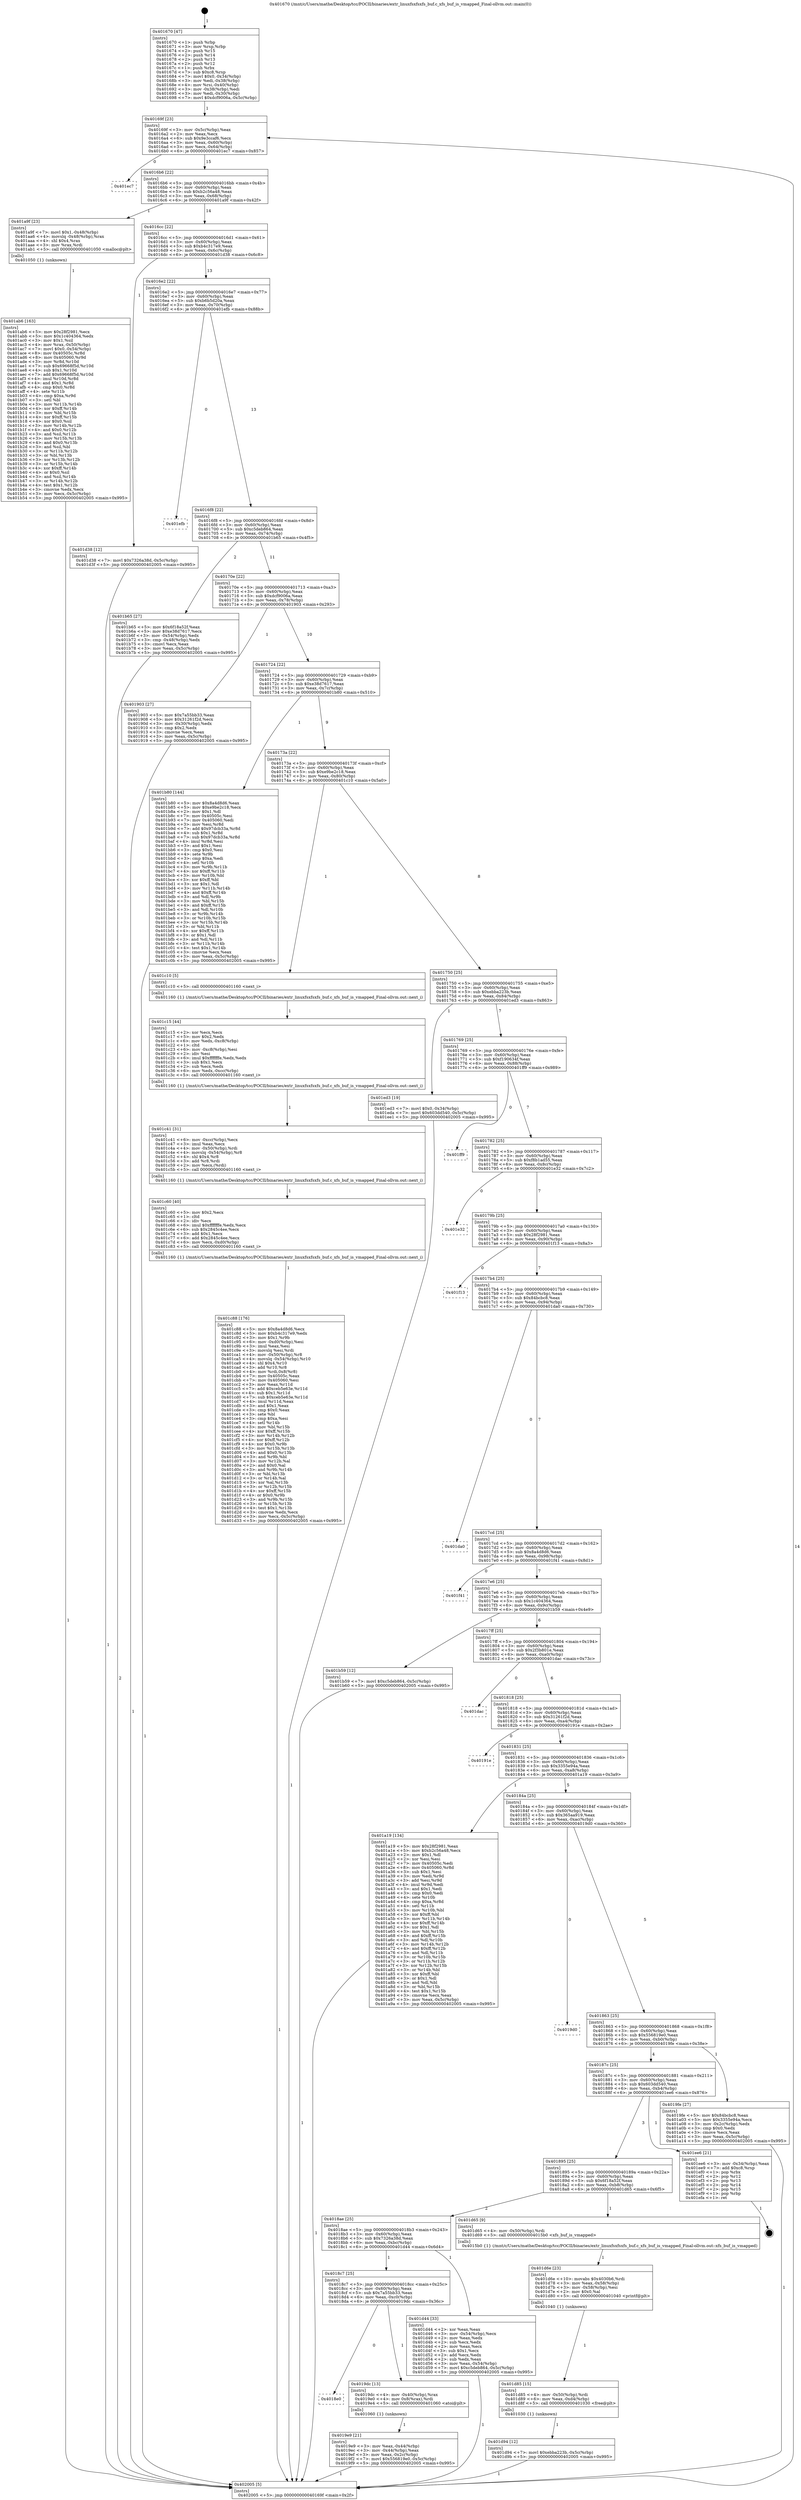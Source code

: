digraph "0x401670" {
  label = "0x401670 (/mnt/c/Users/mathe/Desktop/tcc/POCII/binaries/extr_linuxfsxfsxfs_buf.c_xfs_buf_is_vmapped_Final-ollvm.out::main(0))"
  labelloc = "t"
  node[shape=record]

  Entry [label="",width=0.3,height=0.3,shape=circle,fillcolor=black,style=filled]
  "0x40169f" [label="{
     0x40169f [23]\l
     | [instrs]\l
     &nbsp;&nbsp;0x40169f \<+3\>: mov -0x5c(%rbp),%eax\l
     &nbsp;&nbsp;0x4016a2 \<+2\>: mov %eax,%ecx\l
     &nbsp;&nbsp;0x4016a4 \<+6\>: sub $0x9e3ccaf6,%ecx\l
     &nbsp;&nbsp;0x4016aa \<+3\>: mov %eax,-0x60(%rbp)\l
     &nbsp;&nbsp;0x4016ad \<+3\>: mov %ecx,-0x64(%rbp)\l
     &nbsp;&nbsp;0x4016b0 \<+6\>: je 0000000000401ec7 \<main+0x857\>\l
  }"]
  "0x401ec7" [label="{
     0x401ec7\l
  }", style=dashed]
  "0x4016b6" [label="{
     0x4016b6 [22]\l
     | [instrs]\l
     &nbsp;&nbsp;0x4016b6 \<+5\>: jmp 00000000004016bb \<main+0x4b\>\l
     &nbsp;&nbsp;0x4016bb \<+3\>: mov -0x60(%rbp),%eax\l
     &nbsp;&nbsp;0x4016be \<+5\>: sub $0xb2c56a48,%eax\l
     &nbsp;&nbsp;0x4016c3 \<+3\>: mov %eax,-0x68(%rbp)\l
     &nbsp;&nbsp;0x4016c6 \<+6\>: je 0000000000401a9f \<main+0x42f\>\l
  }"]
  Exit [label="",width=0.3,height=0.3,shape=circle,fillcolor=black,style=filled,peripheries=2]
  "0x401a9f" [label="{
     0x401a9f [23]\l
     | [instrs]\l
     &nbsp;&nbsp;0x401a9f \<+7\>: movl $0x1,-0x48(%rbp)\l
     &nbsp;&nbsp;0x401aa6 \<+4\>: movslq -0x48(%rbp),%rax\l
     &nbsp;&nbsp;0x401aaa \<+4\>: shl $0x4,%rax\l
     &nbsp;&nbsp;0x401aae \<+3\>: mov %rax,%rdi\l
     &nbsp;&nbsp;0x401ab1 \<+5\>: call 0000000000401050 \<malloc@plt\>\l
     | [calls]\l
     &nbsp;&nbsp;0x401050 \{1\} (unknown)\l
  }"]
  "0x4016cc" [label="{
     0x4016cc [22]\l
     | [instrs]\l
     &nbsp;&nbsp;0x4016cc \<+5\>: jmp 00000000004016d1 \<main+0x61\>\l
     &nbsp;&nbsp;0x4016d1 \<+3\>: mov -0x60(%rbp),%eax\l
     &nbsp;&nbsp;0x4016d4 \<+5\>: sub $0xb4c317e9,%eax\l
     &nbsp;&nbsp;0x4016d9 \<+3\>: mov %eax,-0x6c(%rbp)\l
     &nbsp;&nbsp;0x4016dc \<+6\>: je 0000000000401d38 \<main+0x6c8\>\l
  }"]
  "0x401d94" [label="{
     0x401d94 [12]\l
     | [instrs]\l
     &nbsp;&nbsp;0x401d94 \<+7\>: movl $0xebba223b,-0x5c(%rbp)\l
     &nbsp;&nbsp;0x401d9b \<+5\>: jmp 0000000000402005 \<main+0x995\>\l
  }"]
  "0x401d38" [label="{
     0x401d38 [12]\l
     | [instrs]\l
     &nbsp;&nbsp;0x401d38 \<+7\>: movl $0x7326a38d,-0x5c(%rbp)\l
     &nbsp;&nbsp;0x401d3f \<+5\>: jmp 0000000000402005 \<main+0x995\>\l
  }"]
  "0x4016e2" [label="{
     0x4016e2 [22]\l
     | [instrs]\l
     &nbsp;&nbsp;0x4016e2 \<+5\>: jmp 00000000004016e7 \<main+0x77\>\l
     &nbsp;&nbsp;0x4016e7 \<+3\>: mov -0x60(%rbp),%eax\l
     &nbsp;&nbsp;0x4016ea \<+5\>: sub $0xb6b5d20a,%eax\l
     &nbsp;&nbsp;0x4016ef \<+3\>: mov %eax,-0x70(%rbp)\l
     &nbsp;&nbsp;0x4016f2 \<+6\>: je 0000000000401efb \<main+0x88b\>\l
  }"]
  "0x401d85" [label="{
     0x401d85 [15]\l
     | [instrs]\l
     &nbsp;&nbsp;0x401d85 \<+4\>: mov -0x50(%rbp),%rdi\l
     &nbsp;&nbsp;0x401d89 \<+6\>: mov %eax,-0xd4(%rbp)\l
     &nbsp;&nbsp;0x401d8f \<+5\>: call 0000000000401030 \<free@plt\>\l
     | [calls]\l
     &nbsp;&nbsp;0x401030 \{1\} (unknown)\l
  }"]
  "0x401efb" [label="{
     0x401efb\l
  }", style=dashed]
  "0x4016f8" [label="{
     0x4016f8 [22]\l
     | [instrs]\l
     &nbsp;&nbsp;0x4016f8 \<+5\>: jmp 00000000004016fd \<main+0x8d\>\l
     &nbsp;&nbsp;0x4016fd \<+3\>: mov -0x60(%rbp),%eax\l
     &nbsp;&nbsp;0x401700 \<+5\>: sub $0xc5deb864,%eax\l
     &nbsp;&nbsp;0x401705 \<+3\>: mov %eax,-0x74(%rbp)\l
     &nbsp;&nbsp;0x401708 \<+6\>: je 0000000000401b65 \<main+0x4f5\>\l
  }"]
  "0x401d6e" [label="{
     0x401d6e [23]\l
     | [instrs]\l
     &nbsp;&nbsp;0x401d6e \<+10\>: movabs $0x4030b6,%rdi\l
     &nbsp;&nbsp;0x401d78 \<+3\>: mov %eax,-0x58(%rbp)\l
     &nbsp;&nbsp;0x401d7b \<+3\>: mov -0x58(%rbp),%esi\l
     &nbsp;&nbsp;0x401d7e \<+2\>: mov $0x0,%al\l
     &nbsp;&nbsp;0x401d80 \<+5\>: call 0000000000401040 \<printf@plt\>\l
     | [calls]\l
     &nbsp;&nbsp;0x401040 \{1\} (unknown)\l
  }"]
  "0x401b65" [label="{
     0x401b65 [27]\l
     | [instrs]\l
     &nbsp;&nbsp;0x401b65 \<+5\>: mov $0x6f18a52f,%eax\l
     &nbsp;&nbsp;0x401b6a \<+5\>: mov $0xe38d7617,%ecx\l
     &nbsp;&nbsp;0x401b6f \<+3\>: mov -0x54(%rbp),%edx\l
     &nbsp;&nbsp;0x401b72 \<+3\>: cmp -0x48(%rbp),%edx\l
     &nbsp;&nbsp;0x401b75 \<+3\>: cmovl %ecx,%eax\l
     &nbsp;&nbsp;0x401b78 \<+3\>: mov %eax,-0x5c(%rbp)\l
     &nbsp;&nbsp;0x401b7b \<+5\>: jmp 0000000000402005 \<main+0x995\>\l
  }"]
  "0x40170e" [label="{
     0x40170e [22]\l
     | [instrs]\l
     &nbsp;&nbsp;0x40170e \<+5\>: jmp 0000000000401713 \<main+0xa3\>\l
     &nbsp;&nbsp;0x401713 \<+3\>: mov -0x60(%rbp),%eax\l
     &nbsp;&nbsp;0x401716 \<+5\>: sub $0xdcf9006a,%eax\l
     &nbsp;&nbsp;0x40171b \<+3\>: mov %eax,-0x78(%rbp)\l
     &nbsp;&nbsp;0x40171e \<+6\>: je 0000000000401903 \<main+0x293\>\l
  }"]
  "0x401c88" [label="{
     0x401c88 [176]\l
     | [instrs]\l
     &nbsp;&nbsp;0x401c88 \<+5\>: mov $0x8a4d8d6,%ecx\l
     &nbsp;&nbsp;0x401c8d \<+5\>: mov $0xb4c317e9,%edx\l
     &nbsp;&nbsp;0x401c92 \<+3\>: mov $0x1,%r9b\l
     &nbsp;&nbsp;0x401c95 \<+6\>: mov -0xd0(%rbp),%esi\l
     &nbsp;&nbsp;0x401c9b \<+3\>: imul %eax,%esi\l
     &nbsp;&nbsp;0x401c9e \<+3\>: movslq %esi,%rdi\l
     &nbsp;&nbsp;0x401ca1 \<+4\>: mov -0x50(%rbp),%r8\l
     &nbsp;&nbsp;0x401ca5 \<+4\>: movslq -0x54(%rbp),%r10\l
     &nbsp;&nbsp;0x401ca9 \<+4\>: shl $0x4,%r10\l
     &nbsp;&nbsp;0x401cad \<+3\>: add %r10,%r8\l
     &nbsp;&nbsp;0x401cb0 \<+4\>: mov %rdi,0x8(%r8)\l
     &nbsp;&nbsp;0x401cb4 \<+7\>: mov 0x40505c,%eax\l
     &nbsp;&nbsp;0x401cbb \<+7\>: mov 0x405060,%esi\l
     &nbsp;&nbsp;0x401cc2 \<+3\>: mov %eax,%r11d\l
     &nbsp;&nbsp;0x401cc5 \<+7\>: add $0xceb5e63e,%r11d\l
     &nbsp;&nbsp;0x401ccc \<+4\>: sub $0x1,%r11d\l
     &nbsp;&nbsp;0x401cd0 \<+7\>: sub $0xceb5e63e,%r11d\l
     &nbsp;&nbsp;0x401cd7 \<+4\>: imul %r11d,%eax\l
     &nbsp;&nbsp;0x401cdb \<+3\>: and $0x1,%eax\l
     &nbsp;&nbsp;0x401cde \<+3\>: cmp $0x0,%eax\l
     &nbsp;&nbsp;0x401ce1 \<+3\>: sete %bl\l
     &nbsp;&nbsp;0x401ce4 \<+3\>: cmp $0xa,%esi\l
     &nbsp;&nbsp;0x401ce7 \<+4\>: setl %r14b\l
     &nbsp;&nbsp;0x401ceb \<+3\>: mov %bl,%r15b\l
     &nbsp;&nbsp;0x401cee \<+4\>: xor $0xff,%r15b\l
     &nbsp;&nbsp;0x401cf2 \<+3\>: mov %r14b,%r12b\l
     &nbsp;&nbsp;0x401cf5 \<+4\>: xor $0xff,%r12b\l
     &nbsp;&nbsp;0x401cf9 \<+4\>: xor $0x0,%r9b\l
     &nbsp;&nbsp;0x401cfd \<+3\>: mov %r15b,%r13b\l
     &nbsp;&nbsp;0x401d00 \<+4\>: and $0x0,%r13b\l
     &nbsp;&nbsp;0x401d04 \<+3\>: and %r9b,%bl\l
     &nbsp;&nbsp;0x401d07 \<+3\>: mov %r12b,%al\l
     &nbsp;&nbsp;0x401d0a \<+2\>: and $0x0,%al\l
     &nbsp;&nbsp;0x401d0c \<+3\>: and %r9b,%r14b\l
     &nbsp;&nbsp;0x401d0f \<+3\>: or %bl,%r13b\l
     &nbsp;&nbsp;0x401d12 \<+3\>: or %r14b,%al\l
     &nbsp;&nbsp;0x401d15 \<+3\>: xor %al,%r13b\l
     &nbsp;&nbsp;0x401d18 \<+3\>: or %r12b,%r15b\l
     &nbsp;&nbsp;0x401d1b \<+4\>: xor $0xff,%r15b\l
     &nbsp;&nbsp;0x401d1f \<+4\>: or $0x0,%r9b\l
     &nbsp;&nbsp;0x401d23 \<+3\>: and %r9b,%r15b\l
     &nbsp;&nbsp;0x401d26 \<+3\>: or %r15b,%r13b\l
     &nbsp;&nbsp;0x401d29 \<+4\>: test $0x1,%r13b\l
     &nbsp;&nbsp;0x401d2d \<+3\>: cmovne %edx,%ecx\l
     &nbsp;&nbsp;0x401d30 \<+3\>: mov %ecx,-0x5c(%rbp)\l
     &nbsp;&nbsp;0x401d33 \<+5\>: jmp 0000000000402005 \<main+0x995\>\l
  }"]
  "0x401903" [label="{
     0x401903 [27]\l
     | [instrs]\l
     &nbsp;&nbsp;0x401903 \<+5\>: mov $0x7a55bb33,%eax\l
     &nbsp;&nbsp;0x401908 \<+5\>: mov $0x31261f2d,%ecx\l
     &nbsp;&nbsp;0x40190d \<+3\>: mov -0x30(%rbp),%edx\l
     &nbsp;&nbsp;0x401910 \<+3\>: cmp $0x2,%edx\l
     &nbsp;&nbsp;0x401913 \<+3\>: cmovne %ecx,%eax\l
     &nbsp;&nbsp;0x401916 \<+3\>: mov %eax,-0x5c(%rbp)\l
     &nbsp;&nbsp;0x401919 \<+5\>: jmp 0000000000402005 \<main+0x995\>\l
  }"]
  "0x401724" [label="{
     0x401724 [22]\l
     | [instrs]\l
     &nbsp;&nbsp;0x401724 \<+5\>: jmp 0000000000401729 \<main+0xb9\>\l
     &nbsp;&nbsp;0x401729 \<+3\>: mov -0x60(%rbp),%eax\l
     &nbsp;&nbsp;0x40172c \<+5\>: sub $0xe38d7617,%eax\l
     &nbsp;&nbsp;0x401731 \<+3\>: mov %eax,-0x7c(%rbp)\l
     &nbsp;&nbsp;0x401734 \<+6\>: je 0000000000401b80 \<main+0x510\>\l
  }"]
  "0x402005" [label="{
     0x402005 [5]\l
     | [instrs]\l
     &nbsp;&nbsp;0x402005 \<+5\>: jmp 000000000040169f \<main+0x2f\>\l
  }"]
  "0x401670" [label="{
     0x401670 [47]\l
     | [instrs]\l
     &nbsp;&nbsp;0x401670 \<+1\>: push %rbp\l
     &nbsp;&nbsp;0x401671 \<+3\>: mov %rsp,%rbp\l
     &nbsp;&nbsp;0x401674 \<+2\>: push %r15\l
     &nbsp;&nbsp;0x401676 \<+2\>: push %r14\l
     &nbsp;&nbsp;0x401678 \<+2\>: push %r13\l
     &nbsp;&nbsp;0x40167a \<+2\>: push %r12\l
     &nbsp;&nbsp;0x40167c \<+1\>: push %rbx\l
     &nbsp;&nbsp;0x40167d \<+7\>: sub $0xc8,%rsp\l
     &nbsp;&nbsp;0x401684 \<+7\>: movl $0x0,-0x34(%rbp)\l
     &nbsp;&nbsp;0x40168b \<+3\>: mov %edi,-0x38(%rbp)\l
     &nbsp;&nbsp;0x40168e \<+4\>: mov %rsi,-0x40(%rbp)\l
     &nbsp;&nbsp;0x401692 \<+3\>: mov -0x38(%rbp),%edi\l
     &nbsp;&nbsp;0x401695 \<+3\>: mov %edi,-0x30(%rbp)\l
     &nbsp;&nbsp;0x401698 \<+7\>: movl $0xdcf9006a,-0x5c(%rbp)\l
  }"]
  "0x401c60" [label="{
     0x401c60 [40]\l
     | [instrs]\l
     &nbsp;&nbsp;0x401c60 \<+5\>: mov $0x2,%ecx\l
     &nbsp;&nbsp;0x401c65 \<+1\>: cltd\l
     &nbsp;&nbsp;0x401c66 \<+2\>: idiv %ecx\l
     &nbsp;&nbsp;0x401c68 \<+6\>: imul $0xfffffffe,%edx,%ecx\l
     &nbsp;&nbsp;0x401c6e \<+6\>: sub $0x2845c4ee,%ecx\l
     &nbsp;&nbsp;0x401c74 \<+3\>: add $0x1,%ecx\l
     &nbsp;&nbsp;0x401c77 \<+6\>: add $0x2845c4ee,%ecx\l
     &nbsp;&nbsp;0x401c7d \<+6\>: mov %ecx,-0xd0(%rbp)\l
     &nbsp;&nbsp;0x401c83 \<+5\>: call 0000000000401160 \<next_i\>\l
     | [calls]\l
     &nbsp;&nbsp;0x401160 \{1\} (/mnt/c/Users/mathe/Desktop/tcc/POCII/binaries/extr_linuxfsxfsxfs_buf.c_xfs_buf_is_vmapped_Final-ollvm.out::next_i)\l
  }"]
  "0x401b80" [label="{
     0x401b80 [144]\l
     | [instrs]\l
     &nbsp;&nbsp;0x401b80 \<+5\>: mov $0x8a4d8d6,%eax\l
     &nbsp;&nbsp;0x401b85 \<+5\>: mov $0xe9be2c18,%ecx\l
     &nbsp;&nbsp;0x401b8a \<+2\>: mov $0x1,%dl\l
     &nbsp;&nbsp;0x401b8c \<+7\>: mov 0x40505c,%esi\l
     &nbsp;&nbsp;0x401b93 \<+7\>: mov 0x405060,%edi\l
     &nbsp;&nbsp;0x401b9a \<+3\>: mov %esi,%r8d\l
     &nbsp;&nbsp;0x401b9d \<+7\>: add $0x97dcb33a,%r8d\l
     &nbsp;&nbsp;0x401ba4 \<+4\>: sub $0x1,%r8d\l
     &nbsp;&nbsp;0x401ba8 \<+7\>: sub $0x97dcb33a,%r8d\l
     &nbsp;&nbsp;0x401baf \<+4\>: imul %r8d,%esi\l
     &nbsp;&nbsp;0x401bb3 \<+3\>: and $0x1,%esi\l
     &nbsp;&nbsp;0x401bb6 \<+3\>: cmp $0x0,%esi\l
     &nbsp;&nbsp;0x401bb9 \<+4\>: sete %r9b\l
     &nbsp;&nbsp;0x401bbd \<+3\>: cmp $0xa,%edi\l
     &nbsp;&nbsp;0x401bc0 \<+4\>: setl %r10b\l
     &nbsp;&nbsp;0x401bc4 \<+3\>: mov %r9b,%r11b\l
     &nbsp;&nbsp;0x401bc7 \<+4\>: xor $0xff,%r11b\l
     &nbsp;&nbsp;0x401bcb \<+3\>: mov %r10b,%bl\l
     &nbsp;&nbsp;0x401bce \<+3\>: xor $0xff,%bl\l
     &nbsp;&nbsp;0x401bd1 \<+3\>: xor $0x1,%dl\l
     &nbsp;&nbsp;0x401bd4 \<+3\>: mov %r11b,%r14b\l
     &nbsp;&nbsp;0x401bd7 \<+4\>: and $0xff,%r14b\l
     &nbsp;&nbsp;0x401bdb \<+3\>: and %dl,%r9b\l
     &nbsp;&nbsp;0x401bde \<+3\>: mov %bl,%r15b\l
     &nbsp;&nbsp;0x401be1 \<+4\>: and $0xff,%r15b\l
     &nbsp;&nbsp;0x401be5 \<+3\>: and %dl,%r10b\l
     &nbsp;&nbsp;0x401be8 \<+3\>: or %r9b,%r14b\l
     &nbsp;&nbsp;0x401beb \<+3\>: or %r10b,%r15b\l
     &nbsp;&nbsp;0x401bee \<+3\>: xor %r15b,%r14b\l
     &nbsp;&nbsp;0x401bf1 \<+3\>: or %bl,%r11b\l
     &nbsp;&nbsp;0x401bf4 \<+4\>: xor $0xff,%r11b\l
     &nbsp;&nbsp;0x401bf8 \<+3\>: or $0x1,%dl\l
     &nbsp;&nbsp;0x401bfb \<+3\>: and %dl,%r11b\l
     &nbsp;&nbsp;0x401bfe \<+3\>: or %r11b,%r14b\l
     &nbsp;&nbsp;0x401c01 \<+4\>: test $0x1,%r14b\l
     &nbsp;&nbsp;0x401c05 \<+3\>: cmovne %ecx,%eax\l
     &nbsp;&nbsp;0x401c08 \<+3\>: mov %eax,-0x5c(%rbp)\l
     &nbsp;&nbsp;0x401c0b \<+5\>: jmp 0000000000402005 \<main+0x995\>\l
  }"]
  "0x40173a" [label="{
     0x40173a [22]\l
     | [instrs]\l
     &nbsp;&nbsp;0x40173a \<+5\>: jmp 000000000040173f \<main+0xcf\>\l
     &nbsp;&nbsp;0x40173f \<+3\>: mov -0x60(%rbp),%eax\l
     &nbsp;&nbsp;0x401742 \<+5\>: sub $0xe9be2c18,%eax\l
     &nbsp;&nbsp;0x401747 \<+3\>: mov %eax,-0x80(%rbp)\l
     &nbsp;&nbsp;0x40174a \<+6\>: je 0000000000401c10 \<main+0x5a0\>\l
  }"]
  "0x401c41" [label="{
     0x401c41 [31]\l
     | [instrs]\l
     &nbsp;&nbsp;0x401c41 \<+6\>: mov -0xcc(%rbp),%ecx\l
     &nbsp;&nbsp;0x401c47 \<+3\>: imul %eax,%ecx\l
     &nbsp;&nbsp;0x401c4a \<+4\>: mov -0x50(%rbp),%rdi\l
     &nbsp;&nbsp;0x401c4e \<+4\>: movslq -0x54(%rbp),%r8\l
     &nbsp;&nbsp;0x401c52 \<+4\>: shl $0x4,%r8\l
     &nbsp;&nbsp;0x401c56 \<+3\>: add %r8,%rdi\l
     &nbsp;&nbsp;0x401c59 \<+2\>: mov %ecx,(%rdi)\l
     &nbsp;&nbsp;0x401c5b \<+5\>: call 0000000000401160 \<next_i\>\l
     | [calls]\l
     &nbsp;&nbsp;0x401160 \{1\} (/mnt/c/Users/mathe/Desktop/tcc/POCII/binaries/extr_linuxfsxfsxfs_buf.c_xfs_buf_is_vmapped_Final-ollvm.out::next_i)\l
  }"]
  "0x401c10" [label="{
     0x401c10 [5]\l
     | [instrs]\l
     &nbsp;&nbsp;0x401c10 \<+5\>: call 0000000000401160 \<next_i\>\l
     | [calls]\l
     &nbsp;&nbsp;0x401160 \{1\} (/mnt/c/Users/mathe/Desktop/tcc/POCII/binaries/extr_linuxfsxfsxfs_buf.c_xfs_buf_is_vmapped_Final-ollvm.out::next_i)\l
  }"]
  "0x401750" [label="{
     0x401750 [25]\l
     | [instrs]\l
     &nbsp;&nbsp;0x401750 \<+5\>: jmp 0000000000401755 \<main+0xe5\>\l
     &nbsp;&nbsp;0x401755 \<+3\>: mov -0x60(%rbp),%eax\l
     &nbsp;&nbsp;0x401758 \<+5\>: sub $0xebba223b,%eax\l
     &nbsp;&nbsp;0x40175d \<+6\>: mov %eax,-0x84(%rbp)\l
     &nbsp;&nbsp;0x401763 \<+6\>: je 0000000000401ed3 \<main+0x863\>\l
  }"]
  "0x401c15" [label="{
     0x401c15 [44]\l
     | [instrs]\l
     &nbsp;&nbsp;0x401c15 \<+2\>: xor %ecx,%ecx\l
     &nbsp;&nbsp;0x401c17 \<+5\>: mov $0x2,%edx\l
     &nbsp;&nbsp;0x401c1c \<+6\>: mov %edx,-0xc8(%rbp)\l
     &nbsp;&nbsp;0x401c22 \<+1\>: cltd\l
     &nbsp;&nbsp;0x401c23 \<+6\>: mov -0xc8(%rbp),%esi\l
     &nbsp;&nbsp;0x401c29 \<+2\>: idiv %esi\l
     &nbsp;&nbsp;0x401c2b \<+6\>: imul $0xfffffffe,%edx,%edx\l
     &nbsp;&nbsp;0x401c31 \<+3\>: sub $0x1,%ecx\l
     &nbsp;&nbsp;0x401c34 \<+2\>: sub %ecx,%edx\l
     &nbsp;&nbsp;0x401c36 \<+6\>: mov %edx,-0xcc(%rbp)\l
     &nbsp;&nbsp;0x401c3c \<+5\>: call 0000000000401160 \<next_i\>\l
     | [calls]\l
     &nbsp;&nbsp;0x401160 \{1\} (/mnt/c/Users/mathe/Desktop/tcc/POCII/binaries/extr_linuxfsxfsxfs_buf.c_xfs_buf_is_vmapped_Final-ollvm.out::next_i)\l
  }"]
  "0x401ed3" [label="{
     0x401ed3 [19]\l
     | [instrs]\l
     &nbsp;&nbsp;0x401ed3 \<+7\>: movl $0x0,-0x34(%rbp)\l
     &nbsp;&nbsp;0x401eda \<+7\>: movl $0x603dd540,-0x5c(%rbp)\l
     &nbsp;&nbsp;0x401ee1 \<+5\>: jmp 0000000000402005 \<main+0x995\>\l
  }"]
  "0x401769" [label="{
     0x401769 [25]\l
     | [instrs]\l
     &nbsp;&nbsp;0x401769 \<+5\>: jmp 000000000040176e \<main+0xfe\>\l
     &nbsp;&nbsp;0x40176e \<+3\>: mov -0x60(%rbp),%eax\l
     &nbsp;&nbsp;0x401771 \<+5\>: sub $0xf190634f,%eax\l
     &nbsp;&nbsp;0x401776 \<+6\>: mov %eax,-0x88(%rbp)\l
     &nbsp;&nbsp;0x40177c \<+6\>: je 0000000000401ff9 \<main+0x989\>\l
  }"]
  "0x401ab6" [label="{
     0x401ab6 [163]\l
     | [instrs]\l
     &nbsp;&nbsp;0x401ab6 \<+5\>: mov $0x28f2981,%ecx\l
     &nbsp;&nbsp;0x401abb \<+5\>: mov $0x1c404364,%edx\l
     &nbsp;&nbsp;0x401ac0 \<+3\>: mov $0x1,%sil\l
     &nbsp;&nbsp;0x401ac3 \<+4\>: mov %rax,-0x50(%rbp)\l
     &nbsp;&nbsp;0x401ac7 \<+7\>: movl $0x0,-0x54(%rbp)\l
     &nbsp;&nbsp;0x401ace \<+8\>: mov 0x40505c,%r8d\l
     &nbsp;&nbsp;0x401ad6 \<+8\>: mov 0x405060,%r9d\l
     &nbsp;&nbsp;0x401ade \<+3\>: mov %r8d,%r10d\l
     &nbsp;&nbsp;0x401ae1 \<+7\>: sub $0x69668f5d,%r10d\l
     &nbsp;&nbsp;0x401ae8 \<+4\>: sub $0x1,%r10d\l
     &nbsp;&nbsp;0x401aec \<+7\>: add $0x69668f5d,%r10d\l
     &nbsp;&nbsp;0x401af3 \<+4\>: imul %r10d,%r8d\l
     &nbsp;&nbsp;0x401af7 \<+4\>: and $0x1,%r8d\l
     &nbsp;&nbsp;0x401afb \<+4\>: cmp $0x0,%r8d\l
     &nbsp;&nbsp;0x401aff \<+4\>: sete %r11b\l
     &nbsp;&nbsp;0x401b03 \<+4\>: cmp $0xa,%r9d\l
     &nbsp;&nbsp;0x401b07 \<+3\>: setl %bl\l
     &nbsp;&nbsp;0x401b0a \<+3\>: mov %r11b,%r14b\l
     &nbsp;&nbsp;0x401b0d \<+4\>: xor $0xff,%r14b\l
     &nbsp;&nbsp;0x401b11 \<+3\>: mov %bl,%r15b\l
     &nbsp;&nbsp;0x401b14 \<+4\>: xor $0xff,%r15b\l
     &nbsp;&nbsp;0x401b18 \<+4\>: xor $0x0,%sil\l
     &nbsp;&nbsp;0x401b1c \<+3\>: mov %r14b,%r12b\l
     &nbsp;&nbsp;0x401b1f \<+4\>: and $0x0,%r12b\l
     &nbsp;&nbsp;0x401b23 \<+3\>: and %sil,%r11b\l
     &nbsp;&nbsp;0x401b26 \<+3\>: mov %r15b,%r13b\l
     &nbsp;&nbsp;0x401b29 \<+4\>: and $0x0,%r13b\l
     &nbsp;&nbsp;0x401b2d \<+3\>: and %sil,%bl\l
     &nbsp;&nbsp;0x401b30 \<+3\>: or %r11b,%r12b\l
     &nbsp;&nbsp;0x401b33 \<+3\>: or %bl,%r13b\l
     &nbsp;&nbsp;0x401b36 \<+3\>: xor %r13b,%r12b\l
     &nbsp;&nbsp;0x401b39 \<+3\>: or %r15b,%r14b\l
     &nbsp;&nbsp;0x401b3c \<+4\>: xor $0xff,%r14b\l
     &nbsp;&nbsp;0x401b40 \<+4\>: or $0x0,%sil\l
     &nbsp;&nbsp;0x401b44 \<+3\>: and %sil,%r14b\l
     &nbsp;&nbsp;0x401b47 \<+3\>: or %r14b,%r12b\l
     &nbsp;&nbsp;0x401b4a \<+4\>: test $0x1,%r12b\l
     &nbsp;&nbsp;0x401b4e \<+3\>: cmovne %edx,%ecx\l
     &nbsp;&nbsp;0x401b51 \<+3\>: mov %ecx,-0x5c(%rbp)\l
     &nbsp;&nbsp;0x401b54 \<+5\>: jmp 0000000000402005 \<main+0x995\>\l
  }"]
  "0x401ff9" [label="{
     0x401ff9\l
  }", style=dashed]
  "0x401782" [label="{
     0x401782 [25]\l
     | [instrs]\l
     &nbsp;&nbsp;0x401782 \<+5\>: jmp 0000000000401787 \<main+0x117\>\l
     &nbsp;&nbsp;0x401787 \<+3\>: mov -0x60(%rbp),%eax\l
     &nbsp;&nbsp;0x40178a \<+5\>: sub $0xf8b1ad55,%eax\l
     &nbsp;&nbsp;0x40178f \<+6\>: mov %eax,-0x8c(%rbp)\l
     &nbsp;&nbsp;0x401795 \<+6\>: je 0000000000401e32 \<main+0x7c2\>\l
  }"]
  "0x4019e9" [label="{
     0x4019e9 [21]\l
     | [instrs]\l
     &nbsp;&nbsp;0x4019e9 \<+3\>: mov %eax,-0x44(%rbp)\l
     &nbsp;&nbsp;0x4019ec \<+3\>: mov -0x44(%rbp),%eax\l
     &nbsp;&nbsp;0x4019ef \<+3\>: mov %eax,-0x2c(%rbp)\l
     &nbsp;&nbsp;0x4019f2 \<+7\>: movl $0x556819e0,-0x5c(%rbp)\l
     &nbsp;&nbsp;0x4019f9 \<+5\>: jmp 0000000000402005 \<main+0x995\>\l
  }"]
  "0x401e32" [label="{
     0x401e32\l
  }", style=dashed]
  "0x40179b" [label="{
     0x40179b [25]\l
     | [instrs]\l
     &nbsp;&nbsp;0x40179b \<+5\>: jmp 00000000004017a0 \<main+0x130\>\l
     &nbsp;&nbsp;0x4017a0 \<+3\>: mov -0x60(%rbp),%eax\l
     &nbsp;&nbsp;0x4017a3 \<+5\>: sub $0x28f2981,%eax\l
     &nbsp;&nbsp;0x4017a8 \<+6\>: mov %eax,-0x90(%rbp)\l
     &nbsp;&nbsp;0x4017ae \<+6\>: je 0000000000401f13 \<main+0x8a3\>\l
  }"]
  "0x4018e0" [label="{
     0x4018e0\l
  }", style=dashed]
  "0x401f13" [label="{
     0x401f13\l
  }", style=dashed]
  "0x4017b4" [label="{
     0x4017b4 [25]\l
     | [instrs]\l
     &nbsp;&nbsp;0x4017b4 \<+5\>: jmp 00000000004017b9 \<main+0x149\>\l
     &nbsp;&nbsp;0x4017b9 \<+3\>: mov -0x60(%rbp),%eax\l
     &nbsp;&nbsp;0x4017bc \<+5\>: sub $0x84bcbc8,%eax\l
     &nbsp;&nbsp;0x4017c1 \<+6\>: mov %eax,-0x94(%rbp)\l
     &nbsp;&nbsp;0x4017c7 \<+6\>: je 0000000000401da0 \<main+0x730\>\l
  }"]
  "0x4019dc" [label="{
     0x4019dc [13]\l
     | [instrs]\l
     &nbsp;&nbsp;0x4019dc \<+4\>: mov -0x40(%rbp),%rax\l
     &nbsp;&nbsp;0x4019e0 \<+4\>: mov 0x8(%rax),%rdi\l
     &nbsp;&nbsp;0x4019e4 \<+5\>: call 0000000000401060 \<atoi@plt\>\l
     | [calls]\l
     &nbsp;&nbsp;0x401060 \{1\} (unknown)\l
  }"]
  "0x401da0" [label="{
     0x401da0\l
  }", style=dashed]
  "0x4017cd" [label="{
     0x4017cd [25]\l
     | [instrs]\l
     &nbsp;&nbsp;0x4017cd \<+5\>: jmp 00000000004017d2 \<main+0x162\>\l
     &nbsp;&nbsp;0x4017d2 \<+3\>: mov -0x60(%rbp),%eax\l
     &nbsp;&nbsp;0x4017d5 \<+5\>: sub $0x8a4d8d6,%eax\l
     &nbsp;&nbsp;0x4017da \<+6\>: mov %eax,-0x98(%rbp)\l
     &nbsp;&nbsp;0x4017e0 \<+6\>: je 0000000000401f41 \<main+0x8d1\>\l
  }"]
  "0x4018c7" [label="{
     0x4018c7 [25]\l
     | [instrs]\l
     &nbsp;&nbsp;0x4018c7 \<+5\>: jmp 00000000004018cc \<main+0x25c\>\l
     &nbsp;&nbsp;0x4018cc \<+3\>: mov -0x60(%rbp),%eax\l
     &nbsp;&nbsp;0x4018cf \<+5\>: sub $0x7a55bb33,%eax\l
     &nbsp;&nbsp;0x4018d4 \<+6\>: mov %eax,-0xc0(%rbp)\l
     &nbsp;&nbsp;0x4018da \<+6\>: je 00000000004019dc \<main+0x36c\>\l
  }"]
  "0x401f41" [label="{
     0x401f41\l
  }", style=dashed]
  "0x4017e6" [label="{
     0x4017e6 [25]\l
     | [instrs]\l
     &nbsp;&nbsp;0x4017e6 \<+5\>: jmp 00000000004017eb \<main+0x17b\>\l
     &nbsp;&nbsp;0x4017eb \<+3\>: mov -0x60(%rbp),%eax\l
     &nbsp;&nbsp;0x4017ee \<+5\>: sub $0x1c404364,%eax\l
     &nbsp;&nbsp;0x4017f3 \<+6\>: mov %eax,-0x9c(%rbp)\l
     &nbsp;&nbsp;0x4017f9 \<+6\>: je 0000000000401b59 \<main+0x4e9\>\l
  }"]
  "0x401d44" [label="{
     0x401d44 [33]\l
     | [instrs]\l
     &nbsp;&nbsp;0x401d44 \<+2\>: xor %eax,%eax\l
     &nbsp;&nbsp;0x401d46 \<+3\>: mov -0x54(%rbp),%ecx\l
     &nbsp;&nbsp;0x401d49 \<+2\>: mov %eax,%edx\l
     &nbsp;&nbsp;0x401d4b \<+2\>: sub %ecx,%edx\l
     &nbsp;&nbsp;0x401d4d \<+2\>: mov %eax,%ecx\l
     &nbsp;&nbsp;0x401d4f \<+3\>: sub $0x1,%ecx\l
     &nbsp;&nbsp;0x401d52 \<+2\>: add %ecx,%edx\l
     &nbsp;&nbsp;0x401d54 \<+2\>: sub %edx,%eax\l
     &nbsp;&nbsp;0x401d56 \<+3\>: mov %eax,-0x54(%rbp)\l
     &nbsp;&nbsp;0x401d59 \<+7\>: movl $0xc5deb864,-0x5c(%rbp)\l
     &nbsp;&nbsp;0x401d60 \<+5\>: jmp 0000000000402005 \<main+0x995\>\l
  }"]
  "0x401b59" [label="{
     0x401b59 [12]\l
     | [instrs]\l
     &nbsp;&nbsp;0x401b59 \<+7\>: movl $0xc5deb864,-0x5c(%rbp)\l
     &nbsp;&nbsp;0x401b60 \<+5\>: jmp 0000000000402005 \<main+0x995\>\l
  }"]
  "0x4017ff" [label="{
     0x4017ff [25]\l
     | [instrs]\l
     &nbsp;&nbsp;0x4017ff \<+5\>: jmp 0000000000401804 \<main+0x194\>\l
     &nbsp;&nbsp;0x401804 \<+3\>: mov -0x60(%rbp),%eax\l
     &nbsp;&nbsp;0x401807 \<+5\>: sub $0x2f3b801e,%eax\l
     &nbsp;&nbsp;0x40180c \<+6\>: mov %eax,-0xa0(%rbp)\l
     &nbsp;&nbsp;0x401812 \<+6\>: je 0000000000401dac \<main+0x73c\>\l
  }"]
  "0x4018ae" [label="{
     0x4018ae [25]\l
     | [instrs]\l
     &nbsp;&nbsp;0x4018ae \<+5\>: jmp 00000000004018b3 \<main+0x243\>\l
     &nbsp;&nbsp;0x4018b3 \<+3\>: mov -0x60(%rbp),%eax\l
     &nbsp;&nbsp;0x4018b6 \<+5\>: sub $0x7326a38d,%eax\l
     &nbsp;&nbsp;0x4018bb \<+6\>: mov %eax,-0xbc(%rbp)\l
     &nbsp;&nbsp;0x4018c1 \<+6\>: je 0000000000401d44 \<main+0x6d4\>\l
  }"]
  "0x401dac" [label="{
     0x401dac\l
  }", style=dashed]
  "0x401818" [label="{
     0x401818 [25]\l
     | [instrs]\l
     &nbsp;&nbsp;0x401818 \<+5\>: jmp 000000000040181d \<main+0x1ad\>\l
     &nbsp;&nbsp;0x40181d \<+3\>: mov -0x60(%rbp),%eax\l
     &nbsp;&nbsp;0x401820 \<+5\>: sub $0x31261f2d,%eax\l
     &nbsp;&nbsp;0x401825 \<+6\>: mov %eax,-0xa4(%rbp)\l
     &nbsp;&nbsp;0x40182b \<+6\>: je 000000000040191e \<main+0x2ae\>\l
  }"]
  "0x401d65" [label="{
     0x401d65 [9]\l
     | [instrs]\l
     &nbsp;&nbsp;0x401d65 \<+4\>: mov -0x50(%rbp),%rdi\l
     &nbsp;&nbsp;0x401d69 \<+5\>: call 00000000004015b0 \<xfs_buf_is_vmapped\>\l
     | [calls]\l
     &nbsp;&nbsp;0x4015b0 \{1\} (/mnt/c/Users/mathe/Desktop/tcc/POCII/binaries/extr_linuxfsxfsxfs_buf.c_xfs_buf_is_vmapped_Final-ollvm.out::xfs_buf_is_vmapped)\l
  }"]
  "0x40191e" [label="{
     0x40191e\l
  }", style=dashed]
  "0x401831" [label="{
     0x401831 [25]\l
     | [instrs]\l
     &nbsp;&nbsp;0x401831 \<+5\>: jmp 0000000000401836 \<main+0x1c6\>\l
     &nbsp;&nbsp;0x401836 \<+3\>: mov -0x60(%rbp),%eax\l
     &nbsp;&nbsp;0x401839 \<+5\>: sub $0x3355e94a,%eax\l
     &nbsp;&nbsp;0x40183e \<+6\>: mov %eax,-0xa8(%rbp)\l
     &nbsp;&nbsp;0x401844 \<+6\>: je 0000000000401a19 \<main+0x3a9\>\l
  }"]
  "0x401895" [label="{
     0x401895 [25]\l
     | [instrs]\l
     &nbsp;&nbsp;0x401895 \<+5\>: jmp 000000000040189a \<main+0x22a\>\l
     &nbsp;&nbsp;0x40189a \<+3\>: mov -0x60(%rbp),%eax\l
     &nbsp;&nbsp;0x40189d \<+5\>: sub $0x6f18a52f,%eax\l
     &nbsp;&nbsp;0x4018a2 \<+6\>: mov %eax,-0xb8(%rbp)\l
     &nbsp;&nbsp;0x4018a8 \<+6\>: je 0000000000401d65 \<main+0x6f5\>\l
  }"]
  "0x401a19" [label="{
     0x401a19 [134]\l
     | [instrs]\l
     &nbsp;&nbsp;0x401a19 \<+5\>: mov $0x28f2981,%eax\l
     &nbsp;&nbsp;0x401a1e \<+5\>: mov $0xb2c56a48,%ecx\l
     &nbsp;&nbsp;0x401a23 \<+2\>: mov $0x1,%dl\l
     &nbsp;&nbsp;0x401a25 \<+2\>: xor %esi,%esi\l
     &nbsp;&nbsp;0x401a27 \<+7\>: mov 0x40505c,%edi\l
     &nbsp;&nbsp;0x401a2e \<+8\>: mov 0x405060,%r8d\l
     &nbsp;&nbsp;0x401a36 \<+3\>: sub $0x1,%esi\l
     &nbsp;&nbsp;0x401a39 \<+3\>: mov %edi,%r9d\l
     &nbsp;&nbsp;0x401a3c \<+3\>: add %esi,%r9d\l
     &nbsp;&nbsp;0x401a3f \<+4\>: imul %r9d,%edi\l
     &nbsp;&nbsp;0x401a43 \<+3\>: and $0x1,%edi\l
     &nbsp;&nbsp;0x401a46 \<+3\>: cmp $0x0,%edi\l
     &nbsp;&nbsp;0x401a49 \<+4\>: sete %r10b\l
     &nbsp;&nbsp;0x401a4d \<+4\>: cmp $0xa,%r8d\l
     &nbsp;&nbsp;0x401a51 \<+4\>: setl %r11b\l
     &nbsp;&nbsp;0x401a55 \<+3\>: mov %r10b,%bl\l
     &nbsp;&nbsp;0x401a58 \<+3\>: xor $0xff,%bl\l
     &nbsp;&nbsp;0x401a5b \<+3\>: mov %r11b,%r14b\l
     &nbsp;&nbsp;0x401a5e \<+4\>: xor $0xff,%r14b\l
     &nbsp;&nbsp;0x401a62 \<+3\>: xor $0x1,%dl\l
     &nbsp;&nbsp;0x401a65 \<+3\>: mov %bl,%r15b\l
     &nbsp;&nbsp;0x401a68 \<+4\>: and $0xff,%r15b\l
     &nbsp;&nbsp;0x401a6c \<+3\>: and %dl,%r10b\l
     &nbsp;&nbsp;0x401a6f \<+3\>: mov %r14b,%r12b\l
     &nbsp;&nbsp;0x401a72 \<+4\>: and $0xff,%r12b\l
     &nbsp;&nbsp;0x401a76 \<+3\>: and %dl,%r11b\l
     &nbsp;&nbsp;0x401a79 \<+3\>: or %r10b,%r15b\l
     &nbsp;&nbsp;0x401a7c \<+3\>: or %r11b,%r12b\l
     &nbsp;&nbsp;0x401a7f \<+3\>: xor %r12b,%r15b\l
     &nbsp;&nbsp;0x401a82 \<+3\>: or %r14b,%bl\l
     &nbsp;&nbsp;0x401a85 \<+3\>: xor $0xff,%bl\l
     &nbsp;&nbsp;0x401a88 \<+3\>: or $0x1,%dl\l
     &nbsp;&nbsp;0x401a8b \<+2\>: and %dl,%bl\l
     &nbsp;&nbsp;0x401a8d \<+3\>: or %bl,%r15b\l
     &nbsp;&nbsp;0x401a90 \<+4\>: test $0x1,%r15b\l
     &nbsp;&nbsp;0x401a94 \<+3\>: cmovne %ecx,%eax\l
     &nbsp;&nbsp;0x401a97 \<+3\>: mov %eax,-0x5c(%rbp)\l
     &nbsp;&nbsp;0x401a9a \<+5\>: jmp 0000000000402005 \<main+0x995\>\l
  }"]
  "0x40184a" [label="{
     0x40184a [25]\l
     | [instrs]\l
     &nbsp;&nbsp;0x40184a \<+5\>: jmp 000000000040184f \<main+0x1df\>\l
     &nbsp;&nbsp;0x40184f \<+3\>: mov -0x60(%rbp),%eax\l
     &nbsp;&nbsp;0x401852 \<+5\>: sub $0x365aa919,%eax\l
     &nbsp;&nbsp;0x401857 \<+6\>: mov %eax,-0xac(%rbp)\l
     &nbsp;&nbsp;0x40185d \<+6\>: je 00000000004019d0 \<main+0x360\>\l
  }"]
  "0x401ee6" [label="{
     0x401ee6 [21]\l
     | [instrs]\l
     &nbsp;&nbsp;0x401ee6 \<+3\>: mov -0x34(%rbp),%eax\l
     &nbsp;&nbsp;0x401ee9 \<+7\>: add $0xc8,%rsp\l
     &nbsp;&nbsp;0x401ef0 \<+1\>: pop %rbx\l
     &nbsp;&nbsp;0x401ef1 \<+2\>: pop %r12\l
     &nbsp;&nbsp;0x401ef3 \<+2\>: pop %r13\l
     &nbsp;&nbsp;0x401ef5 \<+2\>: pop %r14\l
     &nbsp;&nbsp;0x401ef7 \<+2\>: pop %r15\l
     &nbsp;&nbsp;0x401ef9 \<+1\>: pop %rbp\l
     &nbsp;&nbsp;0x401efa \<+1\>: ret\l
  }"]
  "0x4019d0" [label="{
     0x4019d0\l
  }", style=dashed]
  "0x401863" [label="{
     0x401863 [25]\l
     | [instrs]\l
     &nbsp;&nbsp;0x401863 \<+5\>: jmp 0000000000401868 \<main+0x1f8\>\l
     &nbsp;&nbsp;0x401868 \<+3\>: mov -0x60(%rbp),%eax\l
     &nbsp;&nbsp;0x40186b \<+5\>: sub $0x556819e0,%eax\l
     &nbsp;&nbsp;0x401870 \<+6\>: mov %eax,-0xb0(%rbp)\l
     &nbsp;&nbsp;0x401876 \<+6\>: je 00000000004019fe \<main+0x38e\>\l
  }"]
  "0x40187c" [label="{
     0x40187c [25]\l
     | [instrs]\l
     &nbsp;&nbsp;0x40187c \<+5\>: jmp 0000000000401881 \<main+0x211\>\l
     &nbsp;&nbsp;0x401881 \<+3\>: mov -0x60(%rbp),%eax\l
     &nbsp;&nbsp;0x401884 \<+5\>: sub $0x603dd540,%eax\l
     &nbsp;&nbsp;0x401889 \<+6\>: mov %eax,-0xb4(%rbp)\l
     &nbsp;&nbsp;0x40188f \<+6\>: je 0000000000401ee6 \<main+0x876\>\l
  }"]
  "0x4019fe" [label="{
     0x4019fe [27]\l
     | [instrs]\l
     &nbsp;&nbsp;0x4019fe \<+5\>: mov $0x84bcbc8,%eax\l
     &nbsp;&nbsp;0x401a03 \<+5\>: mov $0x3355e94a,%ecx\l
     &nbsp;&nbsp;0x401a08 \<+3\>: mov -0x2c(%rbp),%edx\l
     &nbsp;&nbsp;0x401a0b \<+3\>: cmp $0x0,%edx\l
     &nbsp;&nbsp;0x401a0e \<+3\>: cmove %ecx,%eax\l
     &nbsp;&nbsp;0x401a11 \<+3\>: mov %eax,-0x5c(%rbp)\l
     &nbsp;&nbsp;0x401a14 \<+5\>: jmp 0000000000402005 \<main+0x995\>\l
  }"]
  Entry -> "0x401670" [label=" 1"]
  "0x40169f" -> "0x401ec7" [label=" 0"]
  "0x40169f" -> "0x4016b6" [label=" 15"]
  "0x401ee6" -> Exit [label=" 1"]
  "0x4016b6" -> "0x401a9f" [label=" 1"]
  "0x4016b6" -> "0x4016cc" [label=" 14"]
  "0x401ed3" -> "0x402005" [label=" 1"]
  "0x4016cc" -> "0x401d38" [label=" 1"]
  "0x4016cc" -> "0x4016e2" [label=" 13"]
  "0x401d94" -> "0x402005" [label=" 1"]
  "0x4016e2" -> "0x401efb" [label=" 0"]
  "0x4016e2" -> "0x4016f8" [label=" 13"]
  "0x401d85" -> "0x401d94" [label=" 1"]
  "0x4016f8" -> "0x401b65" [label=" 2"]
  "0x4016f8" -> "0x40170e" [label=" 11"]
  "0x401d6e" -> "0x401d85" [label=" 1"]
  "0x40170e" -> "0x401903" [label=" 1"]
  "0x40170e" -> "0x401724" [label=" 10"]
  "0x401903" -> "0x402005" [label=" 1"]
  "0x401670" -> "0x40169f" [label=" 1"]
  "0x402005" -> "0x40169f" [label=" 14"]
  "0x401d65" -> "0x401d6e" [label=" 1"]
  "0x401724" -> "0x401b80" [label=" 1"]
  "0x401724" -> "0x40173a" [label=" 9"]
  "0x401d44" -> "0x402005" [label=" 1"]
  "0x40173a" -> "0x401c10" [label=" 1"]
  "0x40173a" -> "0x401750" [label=" 8"]
  "0x401d38" -> "0x402005" [label=" 1"]
  "0x401750" -> "0x401ed3" [label=" 1"]
  "0x401750" -> "0x401769" [label=" 7"]
  "0x401c88" -> "0x402005" [label=" 1"]
  "0x401769" -> "0x401ff9" [label=" 0"]
  "0x401769" -> "0x401782" [label=" 7"]
  "0x401c60" -> "0x401c88" [label=" 1"]
  "0x401782" -> "0x401e32" [label=" 0"]
  "0x401782" -> "0x40179b" [label=" 7"]
  "0x401c41" -> "0x401c60" [label=" 1"]
  "0x40179b" -> "0x401f13" [label=" 0"]
  "0x40179b" -> "0x4017b4" [label=" 7"]
  "0x401c15" -> "0x401c41" [label=" 1"]
  "0x4017b4" -> "0x401da0" [label=" 0"]
  "0x4017b4" -> "0x4017cd" [label=" 7"]
  "0x401c10" -> "0x401c15" [label=" 1"]
  "0x4017cd" -> "0x401f41" [label=" 0"]
  "0x4017cd" -> "0x4017e6" [label=" 7"]
  "0x401b65" -> "0x402005" [label=" 2"]
  "0x4017e6" -> "0x401b59" [label=" 1"]
  "0x4017e6" -> "0x4017ff" [label=" 6"]
  "0x401b59" -> "0x402005" [label=" 1"]
  "0x4017ff" -> "0x401dac" [label=" 0"]
  "0x4017ff" -> "0x401818" [label=" 6"]
  "0x401a9f" -> "0x401ab6" [label=" 1"]
  "0x401818" -> "0x40191e" [label=" 0"]
  "0x401818" -> "0x401831" [label=" 6"]
  "0x401a19" -> "0x402005" [label=" 1"]
  "0x401831" -> "0x401a19" [label=" 1"]
  "0x401831" -> "0x40184a" [label=" 5"]
  "0x4019e9" -> "0x402005" [label=" 1"]
  "0x40184a" -> "0x4019d0" [label=" 0"]
  "0x40184a" -> "0x401863" [label=" 5"]
  "0x4019dc" -> "0x4019e9" [label=" 1"]
  "0x401863" -> "0x4019fe" [label=" 1"]
  "0x401863" -> "0x40187c" [label=" 4"]
  "0x4018c7" -> "0x4018e0" [label=" 0"]
  "0x40187c" -> "0x401ee6" [label=" 1"]
  "0x40187c" -> "0x401895" [label=" 3"]
  "0x4019fe" -> "0x402005" [label=" 1"]
  "0x401895" -> "0x401d65" [label=" 1"]
  "0x401895" -> "0x4018ae" [label=" 2"]
  "0x401ab6" -> "0x402005" [label=" 1"]
  "0x4018ae" -> "0x401d44" [label=" 1"]
  "0x4018ae" -> "0x4018c7" [label=" 1"]
  "0x401b80" -> "0x402005" [label=" 1"]
  "0x4018c7" -> "0x4019dc" [label=" 1"]
}
